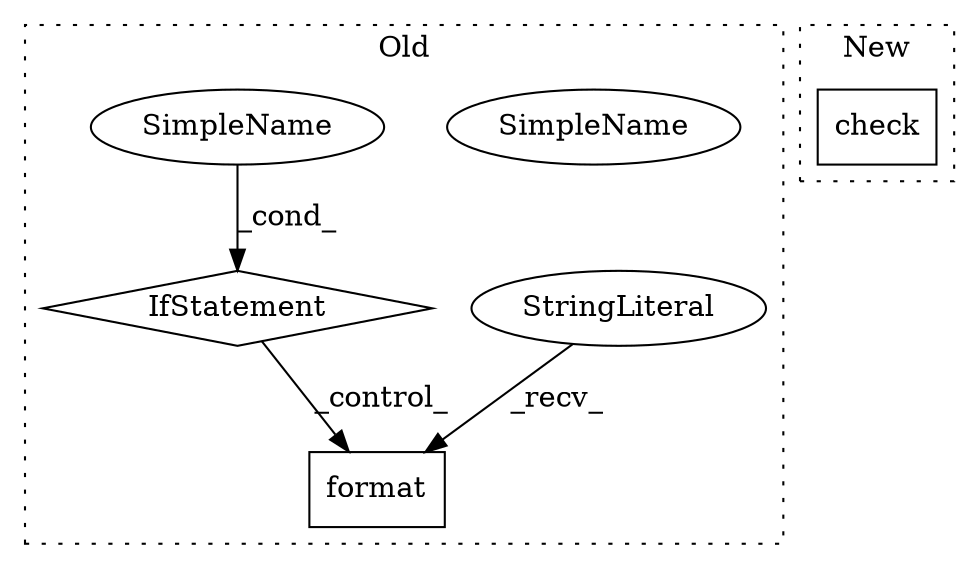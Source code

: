 digraph G {
subgraph cluster0 {
1 [label="format" a="32" s="964,982" l="7,1" shape="box"];
3 [label="IfStatement" a="25" s="648,664" l="4,2" shape="diamond"];
4 [label="SimpleName" a="42" s="652" l="12" shape="ellipse"];
5 [label="StringLiteral" a="45" s="883" l="80" shape="ellipse"];
6 [label="SimpleName" a="42" s="652" l="12" shape="ellipse"];
label = "Old";
style="dotted";
}
subgraph cluster1 {
2 [label="check" a="32" s="696,727" l="6,1" shape="box"];
label = "New";
style="dotted";
}
3 -> 1 [label="_control_"];
5 -> 1 [label="_recv_"];
6 -> 3 [label="_cond_"];
}